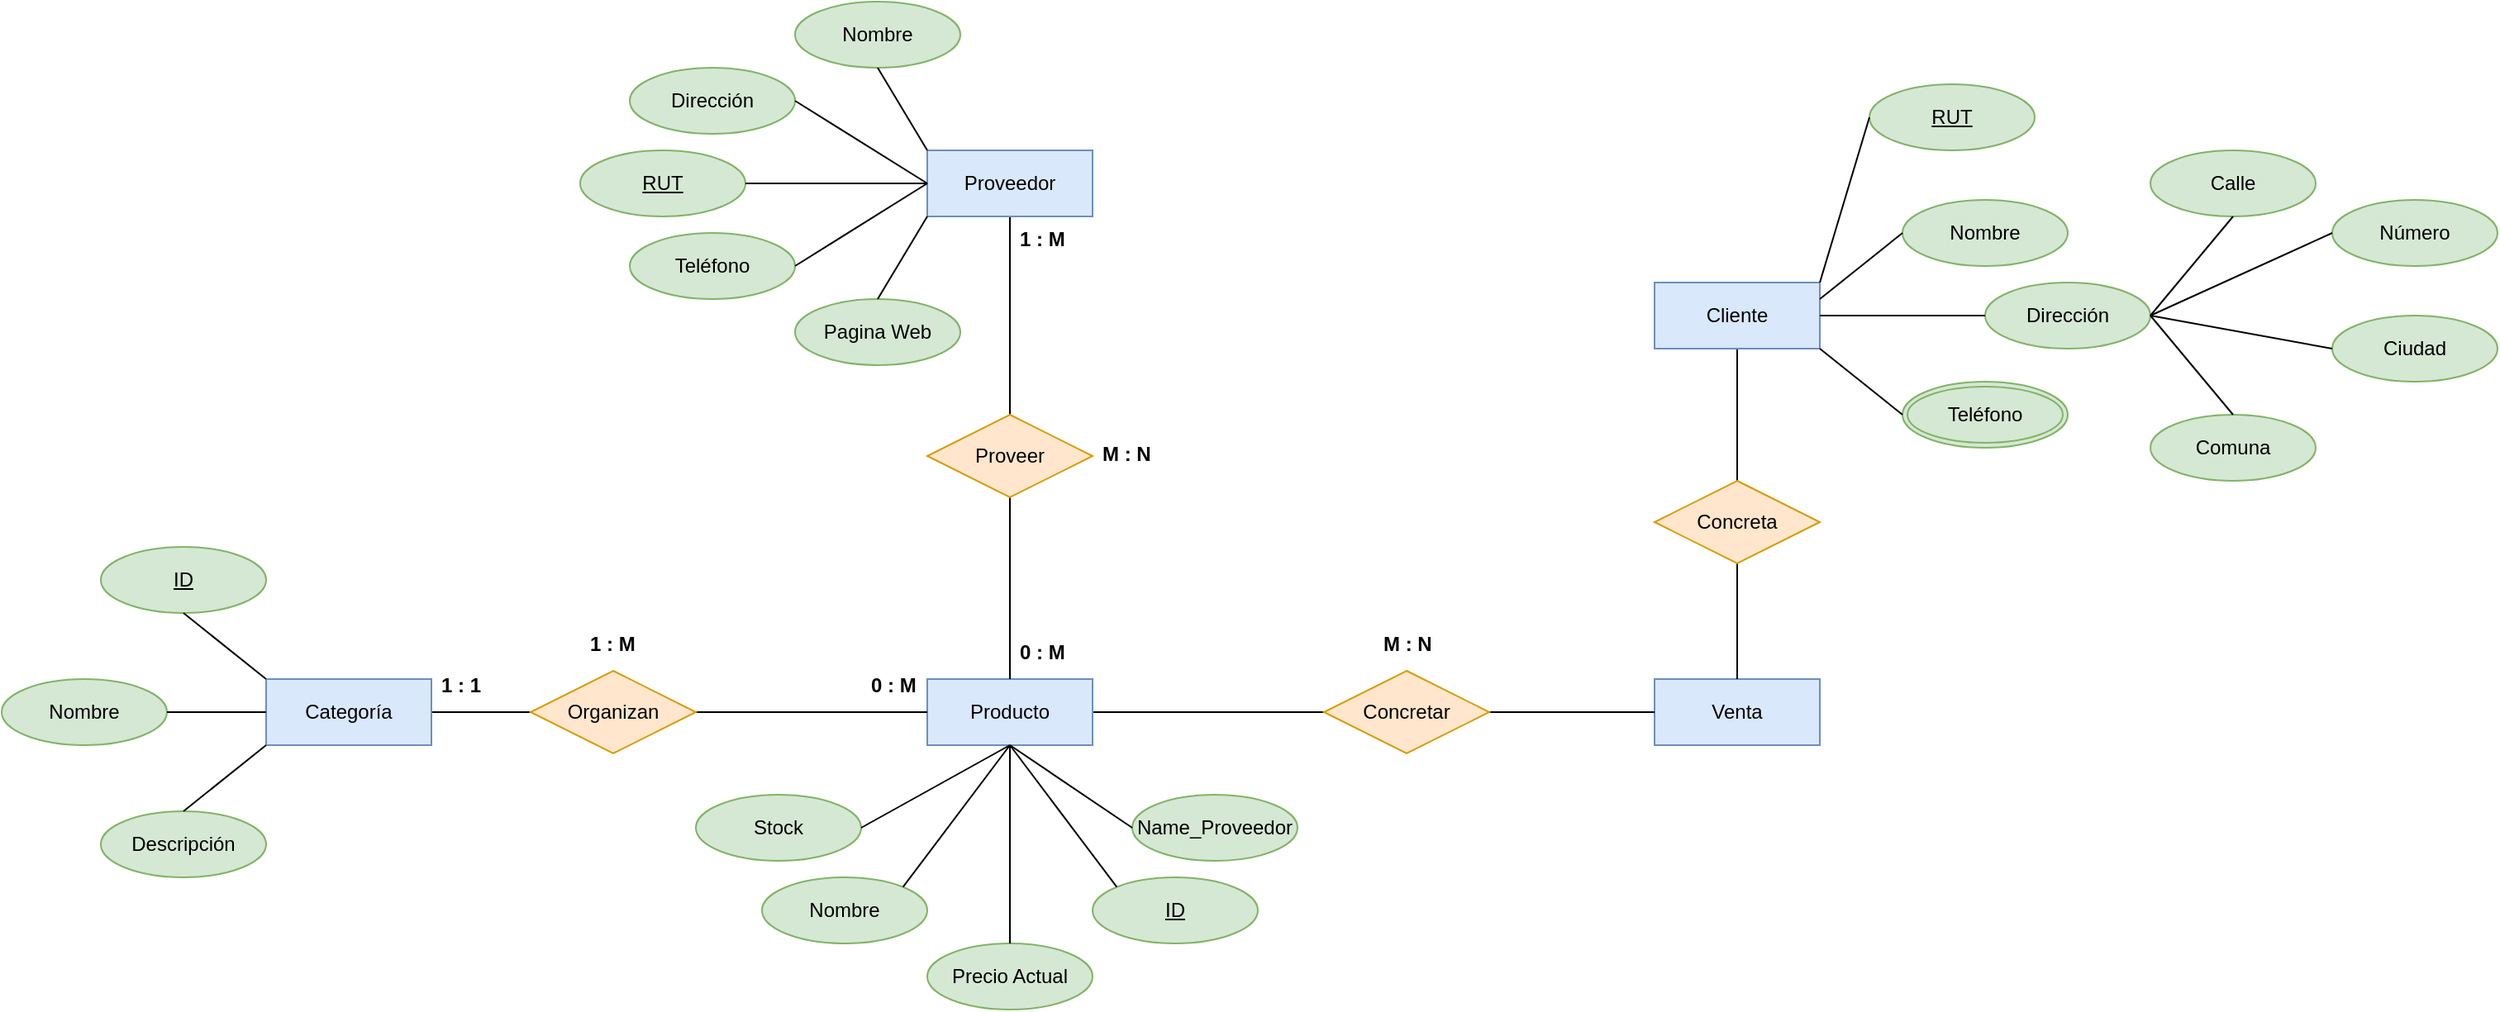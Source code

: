 <mxfile version="24.2.5" type="github">
  <diagram name="Página-1" id="-VSck5TnIiOtVigktZAM">
    <mxGraphModel dx="1449" dy="394" grid="1" gridSize="10" guides="1" tooltips="1" connect="1" arrows="1" fold="1" page="1" pageScale="1" pageWidth="827" pageHeight="1169" math="0" shadow="0">
      <root>
        <mxCell id="0" />
        <mxCell id="1" parent="0" />
        <mxCell id="VbbwbDJg4nd9tGN5y98i-33" style="edgeStyle=orthogonalEdgeStyle;rounded=0;orthogonalLoop=1;jettySize=auto;html=1;entryX=0.5;entryY=0;entryDx=0;entryDy=0;endArrow=none;endFill=0;" edge="1" parent="1" source="VbbwbDJg4nd9tGN5y98i-1" target="VbbwbDJg4nd9tGN5y98i-32">
          <mxGeometry relative="1" as="geometry" />
        </mxCell>
        <mxCell id="VbbwbDJg4nd9tGN5y98i-1" value="Proveedor" style="whiteSpace=wrap;html=1;align=center;fillColor=#dae8fc;strokeColor=#6c8ebf;" vertex="1" parent="1">
          <mxGeometry x="240" y="240" width="100" height="40" as="geometry" />
        </mxCell>
        <mxCell id="VbbwbDJg4nd9tGN5y98i-82" style="edgeStyle=orthogonalEdgeStyle;rounded=0;orthogonalLoop=1;jettySize=auto;html=1;entryX=0.5;entryY=0;entryDx=0;entryDy=0;endArrow=none;endFill=0;" edge="1" parent="1" source="VbbwbDJg4nd9tGN5y98i-2" target="VbbwbDJg4nd9tGN5y98i-78">
          <mxGeometry relative="1" as="geometry" />
        </mxCell>
        <mxCell id="VbbwbDJg4nd9tGN5y98i-2" value="Cliente" style="whiteSpace=wrap;html=1;align=center;fillColor=#dae8fc;strokeColor=#6c8ebf;" vertex="1" parent="1">
          <mxGeometry x="680" y="320" width="100" height="40" as="geometry" />
        </mxCell>
        <mxCell id="VbbwbDJg4nd9tGN5y98i-80" style="edgeStyle=orthogonalEdgeStyle;rounded=0;orthogonalLoop=1;jettySize=auto;html=1;entryX=0;entryY=0.5;entryDx=0;entryDy=0;endArrow=none;endFill=0;" edge="1" parent="1" source="VbbwbDJg4nd9tGN5y98i-3" target="VbbwbDJg4nd9tGN5y98i-79">
          <mxGeometry relative="1" as="geometry" />
        </mxCell>
        <mxCell id="VbbwbDJg4nd9tGN5y98i-3" value="Producto" style="whiteSpace=wrap;html=1;align=center;fillColor=#dae8fc;strokeColor=#6c8ebf;" vertex="1" parent="1">
          <mxGeometry x="240" y="560" width="100" height="40" as="geometry" />
        </mxCell>
        <mxCell id="VbbwbDJg4nd9tGN5y98i-68" style="edgeStyle=orthogonalEdgeStyle;rounded=0;orthogonalLoop=1;jettySize=auto;html=1;entryX=0;entryY=0.5;entryDx=0;entryDy=0;endArrow=none;endFill=0;" edge="1" parent="1" source="VbbwbDJg4nd9tGN5y98i-4" target="VbbwbDJg4nd9tGN5y98i-62">
          <mxGeometry relative="1" as="geometry" />
        </mxCell>
        <mxCell id="VbbwbDJg4nd9tGN5y98i-4" value="Categoría" style="whiteSpace=wrap;html=1;align=center;fillColor=#dae8fc;strokeColor=#6c8ebf;" vertex="1" parent="1">
          <mxGeometry x="-160" y="560" width="100" height="40" as="geometry" />
        </mxCell>
        <mxCell id="VbbwbDJg4nd9tGN5y98i-5" value="Venta" style="whiteSpace=wrap;html=1;align=center;fillColor=#dae8fc;strokeColor=#6c8ebf;" vertex="1" parent="1">
          <mxGeometry x="680" y="560" width="100" height="40" as="geometry" />
        </mxCell>
        <mxCell id="VbbwbDJg4nd9tGN5y98i-6" value="Dirección" style="ellipse;whiteSpace=wrap;html=1;align=center;fillColor=#d5e8d4;strokeColor=#82b366;" vertex="1" parent="1">
          <mxGeometry x="60" y="190" width="100" height="40" as="geometry" />
        </mxCell>
        <mxCell id="VbbwbDJg4nd9tGN5y98i-7" value="Nombre" style="ellipse;whiteSpace=wrap;html=1;align=center;fillColor=#d5e8d4;strokeColor=#82b366;" vertex="1" parent="1">
          <mxGeometry x="160" y="150" width="100" height="40" as="geometry" />
        </mxCell>
        <mxCell id="VbbwbDJg4nd9tGN5y98i-8" value="RUT" style="ellipse;whiteSpace=wrap;html=1;align=center;fontStyle=4;fillColor=#d5e8d4;strokeColor=#82b366;" vertex="1" parent="1">
          <mxGeometry x="30" y="240" width="100" height="40" as="geometry" />
        </mxCell>
        <mxCell id="VbbwbDJg4nd9tGN5y98i-9" value="Teléfono" style="ellipse;whiteSpace=wrap;html=1;align=center;fillColor=#d5e8d4;strokeColor=#82b366;" vertex="1" parent="1">
          <mxGeometry x="60" y="290" width="100" height="40" as="geometry" />
        </mxCell>
        <mxCell id="VbbwbDJg4nd9tGN5y98i-10" value="Pagina Web" style="ellipse;whiteSpace=wrap;html=1;align=center;fillColor=#d5e8d4;strokeColor=#82b366;" vertex="1" parent="1">
          <mxGeometry x="160" y="330" width="100" height="40" as="geometry" />
        </mxCell>
        <mxCell id="VbbwbDJg4nd9tGN5y98i-11" value="Calle" style="ellipse;whiteSpace=wrap;html=1;align=center;fillColor=#d5e8d4;strokeColor=#82b366;" vertex="1" parent="1">
          <mxGeometry x="980" y="240" width="100" height="40" as="geometry" />
        </mxCell>
        <mxCell id="VbbwbDJg4nd9tGN5y98i-12" value="Nombre" style="ellipse;whiteSpace=wrap;html=1;align=center;fillColor=#d5e8d4;strokeColor=#82b366;" vertex="1" parent="1">
          <mxGeometry x="830" y="270" width="100" height="40" as="geometry" />
        </mxCell>
        <mxCell id="VbbwbDJg4nd9tGN5y98i-13" value="RUT" style="ellipse;whiteSpace=wrap;html=1;align=center;fontStyle=4;fillColor=#d5e8d4;strokeColor=#82b366;" vertex="1" parent="1">
          <mxGeometry x="810" y="200" width="100" height="40" as="geometry" />
        </mxCell>
        <mxCell id="VbbwbDJg4nd9tGN5y98i-14" value="Teléfono" style="ellipse;shape=doubleEllipse;margin=3;whiteSpace=wrap;html=1;align=center;fillColor=#d5e8d4;strokeColor=#82b366;" vertex="1" parent="1">
          <mxGeometry x="830" y="380" width="100" height="40" as="geometry" />
        </mxCell>
        <mxCell id="VbbwbDJg4nd9tGN5y98i-15" value="Dirección" style="ellipse;whiteSpace=wrap;html=1;align=center;fillColor=#d5e8d4;strokeColor=#82b366;" vertex="1" parent="1">
          <mxGeometry x="880" y="320" width="100" height="40" as="geometry" />
        </mxCell>
        <mxCell id="VbbwbDJg4nd9tGN5y98i-18" value="Número" style="ellipse;whiteSpace=wrap;html=1;align=center;fillColor=#d5e8d4;strokeColor=#82b366;" vertex="1" parent="1">
          <mxGeometry x="1090" y="270" width="100" height="40" as="geometry" />
        </mxCell>
        <mxCell id="VbbwbDJg4nd9tGN5y98i-19" value="Ciudad" style="ellipse;whiteSpace=wrap;html=1;align=center;fillColor=#d5e8d4;strokeColor=#82b366;" vertex="1" parent="1">
          <mxGeometry x="1090" y="340" width="100" height="40" as="geometry" />
        </mxCell>
        <mxCell id="VbbwbDJg4nd9tGN5y98i-20" value="Comuna" style="ellipse;whiteSpace=wrap;html=1;align=center;fillColor=#d5e8d4;strokeColor=#82b366;" vertex="1" parent="1">
          <mxGeometry x="980" y="400" width="100" height="40" as="geometry" />
        </mxCell>
        <mxCell id="VbbwbDJg4nd9tGN5y98i-34" style="edgeStyle=orthogonalEdgeStyle;rounded=0;orthogonalLoop=1;jettySize=auto;html=1;entryX=0.5;entryY=0;entryDx=0;entryDy=0;endArrow=none;endFill=0;" edge="1" parent="1" source="VbbwbDJg4nd9tGN5y98i-32" target="VbbwbDJg4nd9tGN5y98i-3">
          <mxGeometry relative="1" as="geometry" />
        </mxCell>
        <mxCell id="VbbwbDJg4nd9tGN5y98i-32" value="Proveer" style="shape=rhombus;perimeter=rhombusPerimeter;whiteSpace=wrap;html=1;align=center;fillColor=#ffe6cc;strokeColor=#d79b00;" vertex="1" parent="1">
          <mxGeometry x="240" y="400" width="100" height="50" as="geometry" />
        </mxCell>
        <mxCell id="VbbwbDJg4nd9tGN5y98i-35" value="ID" style="ellipse;whiteSpace=wrap;html=1;align=center;fontStyle=4;fillColor=#d5e8d4;strokeColor=#82b366;" vertex="1" parent="1">
          <mxGeometry x="340" y="680" width="100" height="40" as="geometry" />
        </mxCell>
        <mxCell id="VbbwbDJg4nd9tGN5y98i-36" value="Nombre" style="ellipse;whiteSpace=wrap;html=1;align=center;fillColor=#d5e8d4;strokeColor=#82b366;" vertex="1" parent="1">
          <mxGeometry x="140" y="680" width="100" height="40" as="geometry" />
        </mxCell>
        <mxCell id="VbbwbDJg4nd9tGN5y98i-37" value="Precio Actual" style="ellipse;whiteSpace=wrap;html=1;align=center;fillColor=#d5e8d4;strokeColor=#82b366;" vertex="1" parent="1">
          <mxGeometry x="240" y="720" width="100" height="40" as="geometry" />
        </mxCell>
        <mxCell id="VbbwbDJg4nd9tGN5y98i-38" value="Stock" style="ellipse;whiteSpace=wrap;html=1;align=center;fillColor=#d5e8d4;strokeColor=#82b366;" vertex="1" parent="1">
          <mxGeometry x="100" y="630" width="100" height="40" as="geometry" />
        </mxCell>
        <mxCell id="VbbwbDJg4nd9tGN5y98i-39" value="Name_Proveedor" style="ellipse;whiteSpace=wrap;html=1;align=center;fillColor=#d5e8d4;strokeColor=#82b366;" vertex="1" parent="1">
          <mxGeometry x="364" y="630" width="100" height="40" as="geometry" />
        </mxCell>
        <mxCell id="VbbwbDJg4nd9tGN5y98i-43" value="" style="endArrow=none;html=1;rounded=0;entryX=0;entryY=0;entryDx=0;entryDy=0;exitX=0.5;exitY=1;exitDx=0;exitDy=0;" edge="1" parent="1" source="VbbwbDJg4nd9tGN5y98i-7" target="VbbwbDJg4nd9tGN5y98i-1">
          <mxGeometry relative="1" as="geometry">
            <mxPoint x="190" y="290" as="sourcePoint" />
            <mxPoint x="350" y="290" as="targetPoint" />
          </mxGeometry>
        </mxCell>
        <mxCell id="VbbwbDJg4nd9tGN5y98i-44" value="" style="endArrow=none;html=1;rounded=0;entryX=0;entryY=0.5;entryDx=0;entryDy=0;exitX=1;exitY=0.5;exitDx=0;exitDy=0;" edge="1" parent="1" source="VbbwbDJg4nd9tGN5y98i-6" target="VbbwbDJg4nd9tGN5y98i-1">
          <mxGeometry relative="1" as="geometry">
            <mxPoint x="190" y="180" as="sourcePoint" />
            <mxPoint x="250" y="250" as="targetPoint" />
          </mxGeometry>
        </mxCell>
        <mxCell id="VbbwbDJg4nd9tGN5y98i-45" value="" style="endArrow=none;html=1;rounded=0;entryX=0;entryY=0.5;entryDx=0;entryDy=0;exitX=1;exitY=0.5;exitDx=0;exitDy=0;" edge="1" parent="1" source="VbbwbDJg4nd9tGN5y98i-8" target="VbbwbDJg4nd9tGN5y98i-1">
          <mxGeometry relative="1" as="geometry">
            <mxPoint x="150" y="250" as="sourcePoint" />
            <mxPoint x="230" y="290" as="targetPoint" />
          </mxGeometry>
        </mxCell>
        <mxCell id="VbbwbDJg4nd9tGN5y98i-46" value="" style="endArrow=none;html=1;rounded=0;entryX=0;entryY=0.5;entryDx=0;entryDy=0;exitX=1;exitY=0.5;exitDx=0;exitDy=0;" edge="1" parent="1" source="VbbwbDJg4nd9tGN5y98i-9" target="VbbwbDJg4nd9tGN5y98i-1">
          <mxGeometry relative="1" as="geometry">
            <mxPoint x="140" y="270" as="sourcePoint" />
            <mxPoint x="250" y="270" as="targetPoint" />
          </mxGeometry>
        </mxCell>
        <mxCell id="VbbwbDJg4nd9tGN5y98i-47" value="" style="endArrow=none;html=1;rounded=0;entryX=0;entryY=1;entryDx=0;entryDy=0;exitX=0.5;exitY=0;exitDx=0;exitDy=0;" edge="1" parent="1" source="VbbwbDJg4nd9tGN5y98i-10" target="VbbwbDJg4nd9tGN5y98i-1">
          <mxGeometry relative="1" as="geometry">
            <mxPoint x="170" y="320" as="sourcePoint" />
            <mxPoint x="250" y="270" as="targetPoint" />
          </mxGeometry>
        </mxCell>
        <mxCell id="VbbwbDJg4nd9tGN5y98i-49" value="" style="endArrow=none;html=1;rounded=0;entryX=0.5;entryY=1;entryDx=0;entryDy=0;exitX=1;exitY=0.5;exitDx=0;exitDy=0;" edge="1" parent="1" source="VbbwbDJg4nd9tGN5y98i-38" target="VbbwbDJg4nd9tGN5y98i-3">
          <mxGeometry relative="1" as="geometry">
            <mxPoint x="220" y="620" as="sourcePoint" />
            <mxPoint x="380" y="620" as="targetPoint" />
          </mxGeometry>
        </mxCell>
        <mxCell id="VbbwbDJg4nd9tGN5y98i-50" value="" style="endArrow=none;html=1;rounded=0;exitX=1;exitY=0;exitDx=0;exitDy=0;" edge="1" parent="1" source="VbbwbDJg4nd9tGN5y98i-36">
          <mxGeometry relative="1" as="geometry">
            <mxPoint x="220" y="630" as="sourcePoint" />
            <mxPoint x="290" y="600" as="targetPoint" />
          </mxGeometry>
        </mxCell>
        <mxCell id="VbbwbDJg4nd9tGN5y98i-51" value="" style="endArrow=none;html=1;rounded=0;exitX=0;exitY=0.5;exitDx=0;exitDy=0;" edge="1" parent="1" source="VbbwbDJg4nd9tGN5y98i-39">
          <mxGeometry relative="1" as="geometry">
            <mxPoint x="245" y="676" as="sourcePoint" />
            <mxPoint x="290" y="600" as="targetPoint" />
          </mxGeometry>
        </mxCell>
        <mxCell id="VbbwbDJg4nd9tGN5y98i-52" value="" style="endArrow=none;html=1;rounded=0;exitX=0;exitY=0;exitDx=0;exitDy=0;entryX=0.5;entryY=1;entryDx=0;entryDy=0;" edge="1" parent="1" source="VbbwbDJg4nd9tGN5y98i-35" target="VbbwbDJg4nd9tGN5y98i-3">
          <mxGeometry relative="1" as="geometry">
            <mxPoint x="380" y="630" as="sourcePoint" />
            <mxPoint x="300" y="610" as="targetPoint" />
          </mxGeometry>
        </mxCell>
        <mxCell id="VbbwbDJg4nd9tGN5y98i-53" value="" style="endArrow=none;html=1;rounded=0;exitX=0.5;exitY=0;exitDx=0;exitDy=0;" edge="1" parent="1" source="VbbwbDJg4nd9tGN5y98i-37" target="VbbwbDJg4nd9tGN5y98i-3">
          <mxGeometry relative="1" as="geometry">
            <mxPoint x="340" y="690" as="sourcePoint" />
            <mxPoint x="290" y="610" as="targetPoint" />
          </mxGeometry>
        </mxCell>
        <mxCell id="VbbwbDJg4nd9tGN5y98i-54" value="" style="endArrow=none;html=1;rounded=0;exitX=1;exitY=0;exitDx=0;exitDy=0;entryX=0;entryY=0.5;entryDx=0;entryDy=0;" edge="1" parent="1" source="VbbwbDJg4nd9tGN5y98i-2" target="VbbwbDJg4nd9tGN5y98i-13">
          <mxGeometry relative="1" as="geometry">
            <mxPoint x="830" y="340" as="sourcePoint" />
            <mxPoint x="990" y="340" as="targetPoint" />
          </mxGeometry>
        </mxCell>
        <mxCell id="VbbwbDJg4nd9tGN5y98i-55" value="" style="endArrow=none;html=1;rounded=0;entryX=0;entryY=0.5;entryDx=0;entryDy=0;exitX=1;exitY=0.25;exitDx=0;exitDy=0;" edge="1" parent="1" source="VbbwbDJg4nd9tGN5y98i-2" target="VbbwbDJg4nd9tGN5y98i-12">
          <mxGeometry relative="1" as="geometry">
            <mxPoint x="780" y="340" as="sourcePoint" />
            <mxPoint x="820" y="250" as="targetPoint" />
          </mxGeometry>
        </mxCell>
        <mxCell id="VbbwbDJg4nd9tGN5y98i-56" value="" style="endArrow=none;html=1;rounded=0;exitX=1;exitY=0.5;exitDx=0;exitDy=0;entryX=0;entryY=0.5;entryDx=0;entryDy=0;" edge="1" parent="1" source="VbbwbDJg4nd9tGN5y98i-2" target="VbbwbDJg4nd9tGN5y98i-15">
          <mxGeometry relative="1" as="geometry">
            <mxPoint x="790" y="350" as="sourcePoint" />
            <mxPoint x="870" y="270" as="targetPoint" />
          </mxGeometry>
        </mxCell>
        <mxCell id="VbbwbDJg4nd9tGN5y98i-57" value="" style="endArrow=none;html=1;rounded=0;exitX=1;exitY=1;exitDx=0;exitDy=0;entryX=0;entryY=0.5;entryDx=0;entryDy=0;" edge="1" parent="1" source="VbbwbDJg4nd9tGN5y98i-2" target="VbbwbDJg4nd9tGN5y98i-14">
          <mxGeometry relative="1" as="geometry">
            <mxPoint x="790" y="350" as="sourcePoint" />
            <mxPoint x="890" y="350" as="targetPoint" />
          </mxGeometry>
        </mxCell>
        <mxCell id="VbbwbDJg4nd9tGN5y98i-58" value="" style="endArrow=none;html=1;rounded=0;entryX=0.5;entryY=1;entryDx=0;entryDy=0;exitX=1;exitY=0.5;exitDx=0;exitDy=0;" edge="1" parent="1" source="VbbwbDJg4nd9tGN5y98i-15" target="VbbwbDJg4nd9tGN5y98i-11">
          <mxGeometry relative="1" as="geometry">
            <mxPoint x="990" y="340" as="sourcePoint" />
            <mxPoint x="1070" y="270" as="targetPoint" />
          </mxGeometry>
        </mxCell>
        <mxCell id="VbbwbDJg4nd9tGN5y98i-59" value="" style="endArrow=none;html=1;rounded=0;entryX=0;entryY=0.5;entryDx=0;entryDy=0;" edge="1" parent="1" target="VbbwbDJg4nd9tGN5y98i-18">
          <mxGeometry relative="1" as="geometry">
            <mxPoint x="980" y="340" as="sourcePoint" />
            <mxPoint x="1040" y="290" as="targetPoint" />
          </mxGeometry>
        </mxCell>
        <mxCell id="VbbwbDJg4nd9tGN5y98i-60" value="" style="endArrow=none;html=1;rounded=0;entryX=0;entryY=0.5;entryDx=0;entryDy=0;exitX=1;exitY=0.5;exitDx=0;exitDy=0;" edge="1" parent="1" source="VbbwbDJg4nd9tGN5y98i-15" target="VbbwbDJg4nd9tGN5y98i-19">
          <mxGeometry relative="1" as="geometry">
            <mxPoint x="990" y="350" as="sourcePoint" />
            <mxPoint x="1100" y="300" as="targetPoint" />
          </mxGeometry>
        </mxCell>
        <mxCell id="VbbwbDJg4nd9tGN5y98i-61" value="" style="endArrow=none;html=1;rounded=0;entryX=0.5;entryY=0;entryDx=0;entryDy=0;" edge="1" parent="1" target="VbbwbDJg4nd9tGN5y98i-20">
          <mxGeometry relative="1" as="geometry">
            <mxPoint x="980" y="340" as="sourcePoint" />
            <mxPoint x="1100" y="370" as="targetPoint" />
          </mxGeometry>
        </mxCell>
        <mxCell id="VbbwbDJg4nd9tGN5y98i-67" style="edgeStyle=orthogonalEdgeStyle;rounded=0;orthogonalLoop=1;jettySize=auto;html=1;entryX=0;entryY=0.5;entryDx=0;entryDy=0;endArrow=none;endFill=0;" edge="1" parent="1" source="VbbwbDJg4nd9tGN5y98i-62" target="VbbwbDJg4nd9tGN5y98i-3">
          <mxGeometry relative="1" as="geometry" />
        </mxCell>
        <mxCell id="VbbwbDJg4nd9tGN5y98i-62" value="Organizan" style="shape=rhombus;perimeter=rhombusPerimeter;whiteSpace=wrap;html=1;align=center;fillColor=#ffe6cc;strokeColor=#d79b00;" vertex="1" parent="1">
          <mxGeometry y="555" width="100" height="50" as="geometry" />
        </mxCell>
        <mxCell id="VbbwbDJg4nd9tGN5y98i-66" value="1 : M" style="text;strokeColor=none;fillColor=none;spacingLeft=4;spacingRight=4;overflow=hidden;rotatable=0;points=[[0,0.5],[1,0.5]];portConstraint=eastwest;fontSize=12;whiteSpace=wrap;html=1;fontStyle=1" vertex="1" parent="1">
          <mxGeometry x="30" y="525" width="40" height="30" as="geometry" />
        </mxCell>
        <mxCell id="VbbwbDJg4nd9tGN5y98i-69" value="0 : M" style="text;strokeColor=none;fillColor=none;spacingLeft=4;spacingRight=4;overflow=hidden;rotatable=0;points=[[0,0.5],[1,0.5]];portConstraint=eastwest;fontSize=12;whiteSpace=wrap;html=1;fontStyle=1" vertex="1" parent="1">
          <mxGeometry x="200" y="550" width="40" height="30" as="geometry" />
        </mxCell>
        <mxCell id="VbbwbDJg4nd9tGN5y98i-70" value="1 : 1" style="text;strokeColor=none;fillColor=none;spacingLeft=4;spacingRight=4;overflow=hidden;rotatable=0;points=[[0,0.5],[1,0.5]];portConstraint=eastwest;fontSize=12;whiteSpace=wrap;html=1;fontStyle=1" vertex="1" parent="1">
          <mxGeometry x="-60" y="550" width="40" height="30" as="geometry" />
        </mxCell>
        <mxCell id="VbbwbDJg4nd9tGN5y98i-71" value="ID" style="ellipse;whiteSpace=wrap;html=1;align=center;fontStyle=4;fillColor=#d5e8d4;strokeColor=#82b366;" vertex="1" parent="1">
          <mxGeometry x="-260" y="480" width="100" height="40" as="geometry" />
        </mxCell>
        <mxCell id="VbbwbDJg4nd9tGN5y98i-72" value="Descripción" style="ellipse;whiteSpace=wrap;html=1;align=center;fillColor=#d5e8d4;strokeColor=#82b366;" vertex="1" parent="1">
          <mxGeometry x="-260" y="640" width="100" height="40" as="geometry" />
        </mxCell>
        <mxCell id="VbbwbDJg4nd9tGN5y98i-73" value="Nombre" style="ellipse;whiteSpace=wrap;html=1;align=center;fillColor=#d5e8d4;strokeColor=#82b366;" vertex="1" parent="1">
          <mxGeometry x="-320" y="560" width="100" height="40" as="geometry" />
        </mxCell>
        <mxCell id="VbbwbDJg4nd9tGN5y98i-74" value="" style="endArrow=none;html=1;rounded=0;entryX=0;entryY=0;entryDx=0;entryDy=0;exitX=0.5;exitY=1;exitDx=0;exitDy=0;" edge="1" parent="1" source="VbbwbDJg4nd9tGN5y98i-71" target="VbbwbDJg4nd9tGN5y98i-4">
          <mxGeometry relative="1" as="geometry">
            <mxPoint x="-140" y="580" as="sourcePoint" />
            <mxPoint x="20" y="580" as="targetPoint" />
          </mxGeometry>
        </mxCell>
        <mxCell id="VbbwbDJg4nd9tGN5y98i-76" value="" style="endArrow=none;html=1;rounded=0;entryX=0;entryY=0.5;entryDx=0;entryDy=0;exitX=1;exitY=0.5;exitDx=0;exitDy=0;" edge="1" parent="1" source="VbbwbDJg4nd9tGN5y98i-73" target="VbbwbDJg4nd9tGN5y98i-4">
          <mxGeometry relative="1" as="geometry">
            <mxPoint x="-200" y="535" as="sourcePoint" />
            <mxPoint x="-150" y="570" as="targetPoint" />
          </mxGeometry>
        </mxCell>
        <mxCell id="VbbwbDJg4nd9tGN5y98i-77" value="" style="endArrow=none;html=1;rounded=0;entryX=0;entryY=1;entryDx=0;entryDy=0;exitX=0.5;exitY=0;exitDx=0;exitDy=0;" edge="1" parent="1" source="VbbwbDJg4nd9tGN5y98i-72" target="VbbwbDJg4nd9tGN5y98i-4">
          <mxGeometry relative="1" as="geometry">
            <mxPoint x="-200" y="535" as="sourcePoint" />
            <mxPoint x="-150" y="570" as="targetPoint" />
          </mxGeometry>
        </mxCell>
        <mxCell id="VbbwbDJg4nd9tGN5y98i-83" style="edgeStyle=orthogonalEdgeStyle;rounded=0;orthogonalLoop=1;jettySize=auto;html=1;endArrow=none;endFill=0;" edge="1" parent="1" source="VbbwbDJg4nd9tGN5y98i-78" target="VbbwbDJg4nd9tGN5y98i-5">
          <mxGeometry relative="1" as="geometry" />
        </mxCell>
        <mxCell id="VbbwbDJg4nd9tGN5y98i-78" value="Concreta" style="shape=rhombus;perimeter=rhombusPerimeter;whiteSpace=wrap;html=1;align=center;fillColor=#ffe6cc;strokeColor=#d79b00;" vertex="1" parent="1">
          <mxGeometry x="680" y="440" width="100" height="50" as="geometry" />
        </mxCell>
        <mxCell id="VbbwbDJg4nd9tGN5y98i-81" style="edgeStyle=orthogonalEdgeStyle;rounded=0;orthogonalLoop=1;jettySize=auto;html=1;entryX=0;entryY=0.5;entryDx=0;entryDy=0;endArrow=none;endFill=0;" edge="1" parent="1" source="VbbwbDJg4nd9tGN5y98i-79" target="VbbwbDJg4nd9tGN5y98i-5">
          <mxGeometry relative="1" as="geometry" />
        </mxCell>
        <mxCell id="VbbwbDJg4nd9tGN5y98i-79" value="Concretar" style="shape=rhombus;perimeter=rhombusPerimeter;whiteSpace=wrap;html=1;align=center;fillColor=#ffe6cc;strokeColor=#d79b00;" vertex="1" parent="1">
          <mxGeometry x="480" y="555" width="100" height="50" as="geometry" />
        </mxCell>
        <mxCell id="VbbwbDJg4nd9tGN5y98i-84" value="M : N" style="text;strokeColor=none;fillColor=none;spacingLeft=4;spacingRight=4;overflow=hidden;rotatable=0;points=[[0,0.5],[1,0.5]];portConstraint=eastwest;fontSize=12;whiteSpace=wrap;html=1;fontStyle=1" vertex="1" parent="1">
          <mxGeometry x="340" y="410" width="50" height="30" as="geometry" />
        </mxCell>
        <mxCell id="VbbwbDJg4nd9tGN5y98i-85" value="0 : M" style="text;strokeColor=none;fillColor=none;spacingLeft=4;spacingRight=4;overflow=hidden;rotatable=0;points=[[0,0.5],[1,0.5]];portConstraint=eastwest;fontSize=12;whiteSpace=wrap;html=1;fontStyle=1" vertex="1" parent="1">
          <mxGeometry x="290" y="530" width="50" height="30" as="geometry" />
        </mxCell>
        <mxCell id="VbbwbDJg4nd9tGN5y98i-86" value="1 : M" style="text;strokeColor=none;fillColor=none;spacingLeft=4;spacingRight=4;overflow=hidden;rotatable=0;points=[[0,0.5],[1,0.5]];portConstraint=eastwest;fontSize=12;whiteSpace=wrap;html=1;fontStyle=1" vertex="1" parent="1">
          <mxGeometry x="290" y="280" width="50" height="30" as="geometry" />
        </mxCell>
        <mxCell id="VbbwbDJg4nd9tGN5y98i-87" value="M : N" style="text;strokeColor=none;fillColor=none;spacingLeft=4;spacingRight=4;overflow=hidden;rotatable=0;points=[[0,0.5],[1,0.5]];portConstraint=eastwest;fontSize=12;whiteSpace=wrap;html=1;fontStyle=1" vertex="1" parent="1">
          <mxGeometry x="510" y="525" width="40" height="30" as="geometry" />
        </mxCell>
      </root>
    </mxGraphModel>
  </diagram>
</mxfile>
